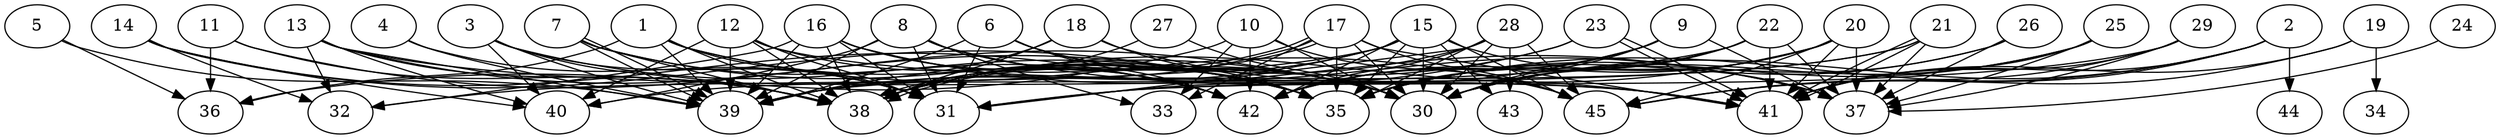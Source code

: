 // DAG automatically generated by daggen at Thu Oct  3 14:07:25 2019
// ./daggen --dot -n 45 --ccr 0.5 --fat 0.9 --regular 0.9 --density 0.6 --mindata 5242880 --maxdata 52428800 
digraph G {
  1 [size="20701184", alpha="0.04", expect_size="10350592"] 
  1 -> 31 [size ="10350592"]
  1 -> 35 [size ="10350592"]
  1 -> 36 [size ="10350592"]
  1 -> 38 [size ="10350592"]
  1 -> 39 [size ="10350592"]
  1 -> 45 [size ="10350592"]
  2 [size="62521344", alpha="0.17", expect_size="31260672"] 
  2 -> 30 [size ="31260672"]
  2 -> 35 [size ="31260672"]
  2 -> 41 [size ="31260672"]
  2 -> 44 [size ="31260672"]
  2 -> 45 [size ="31260672"]
  3 [size="75814912", alpha="0.08", expect_size="37907456"] 
  3 -> 31 [size ="37907456"]
  3 -> 35 [size ="37907456"]
  3 -> 38 [size ="37907456"]
  3 -> 39 [size ="37907456"]
  3 -> 40 [size ="37907456"]
  4 [size="53784576", alpha="0.08", expect_size="26892288"] 
  4 -> 31 [size ="26892288"]
  4 -> 39 [size ="26892288"]
  5 [size="96460800", alpha="0.09", expect_size="48230400"] 
  5 -> 36 [size ="48230400"]
  5 -> 39 [size ="48230400"]
  6 [size="80949248", alpha="0.18", expect_size="40474624"] 
  6 -> 30 [size ="40474624"]
  6 -> 31 [size ="40474624"]
  6 -> 35 [size ="40474624"]
  6 -> 39 [size ="40474624"]
  6 -> 42 [size ="40474624"]
  7 [size="68687872", alpha="0.20", expect_size="34343936"] 
  7 -> 30 [size ="34343936"]
  7 -> 38 [size ="34343936"]
  7 -> 39 [size ="34343936"]
  7 -> 39 [size ="34343936"]
  7 -> 42 [size ="34343936"]
  8 [size="98942976", alpha="0.06", expect_size="49471488"] 
  8 -> 30 [size ="49471488"]
  8 -> 31 [size ="49471488"]
  8 -> 33 [size ="49471488"]
  8 -> 35 [size ="49471488"]
  8 -> 37 [size ="49471488"]
  8 -> 39 [size ="49471488"]
  8 -> 40 [size ="49471488"]
  9 [size="97761280", alpha="0.19", expect_size="48880640"] 
  9 -> 30 [size ="48880640"]
  9 -> 31 [size ="48880640"]
  9 -> 35 [size ="48880640"]
  9 -> 37 [size ="48880640"]
  9 -> 42 [size ="48880640"]
  10 [size="47781888", alpha="0.06", expect_size="23890944"] 
  10 -> 30 [size ="23890944"]
  10 -> 33 [size ="23890944"]
  10 -> 36 [size ="23890944"]
  10 -> 42 [size ="23890944"]
  10 -> 45 [size ="23890944"]
  11 [size="75841536", alpha="0.06", expect_size="37920768"] 
  11 -> 30 [size ="37920768"]
  11 -> 36 [size ="37920768"]
  11 -> 38 [size ="37920768"]
  12 [size="93566976", alpha="0.02", expect_size="46783488"] 
  12 -> 31 [size ="46783488"]
  12 -> 38 [size ="46783488"]
  12 -> 39 [size ="46783488"]
  12 -> 40 [size ="46783488"]
  12 -> 41 [size ="46783488"]
  12 -> 42 [size ="46783488"]
  13 [size="81725440", alpha="0.16", expect_size="40862720"] 
  13 -> 32 [size ="40862720"]
  13 -> 35 [size ="40862720"]
  13 -> 38 [size ="40862720"]
  13 -> 39 [size ="40862720"]
  13 -> 40 [size ="40862720"]
  13 -> 41 [size ="40862720"]
  14 [size="23939072", alpha="0.13", expect_size="11969536"] 
  14 -> 32 [size ="11969536"]
  14 -> 35 [size ="11969536"]
  14 -> 40 [size ="11969536"]
  14 -> 42 [size ="11969536"]
  15 [size="60606464", alpha="0.04", expect_size="30303232"] 
  15 -> 30 [size ="30303232"]
  15 -> 32 [size ="30303232"]
  15 -> 35 [size ="30303232"]
  15 -> 37 [size ="30303232"]
  15 -> 38 [size ="30303232"]
  15 -> 39 [size ="30303232"]
  15 -> 42 [size ="30303232"]
  15 -> 43 [size ="30303232"]
  15 -> 45 [size ="30303232"]
  16 [size="104140800", alpha="0.03", expect_size="52070400"] 
  16 -> 30 [size ="52070400"]
  16 -> 31 [size ="52070400"]
  16 -> 32 [size ="52070400"]
  16 -> 37 [size ="52070400"]
  16 -> 38 [size ="52070400"]
  16 -> 39 [size ="52070400"]
  16 -> 42 [size ="52070400"]
  17 [size="92706816", alpha="0.17", expect_size="46353408"] 
  17 -> 30 [size ="46353408"]
  17 -> 33 [size ="46353408"]
  17 -> 35 [size ="46353408"]
  17 -> 38 [size ="46353408"]
  17 -> 38 [size ="46353408"]
  17 -> 39 [size ="46353408"]
  17 -> 41 [size ="46353408"]
  17 -> 45 [size ="46353408"]
  18 [size="92184576", alpha="0.13", expect_size="46092288"] 
  18 -> 35 [size ="46092288"]
  18 -> 38 [size ="46092288"]
  18 -> 39 [size ="46092288"]
  18 -> 41 [size ="46092288"]
  19 [size="26429440", alpha="0.07", expect_size="13214720"] 
  19 -> 34 [size ="13214720"]
  19 -> 41 [size ="13214720"]
  19 -> 45 [size ="13214720"]
  20 [size="23080960", alpha="0.04", expect_size="11540480"] 
  20 -> 30 [size ="11540480"]
  20 -> 35 [size ="11540480"]
  20 -> 37 [size ="11540480"]
  20 -> 38 [size ="11540480"]
  20 -> 41 [size ="11540480"]
  20 -> 42 [size ="11540480"]
  20 -> 45 [size ="11540480"]
  21 [size="51783680", alpha="0.03", expect_size="25891840"] 
  21 -> 31 [size ="25891840"]
  21 -> 37 [size ="25891840"]
  21 -> 39 [size ="25891840"]
  21 -> 41 [size ="25891840"]
  21 -> 41 [size ="25891840"]
  22 [size="79554560", alpha="0.14", expect_size="39777280"] 
  22 -> 30 [size ="39777280"]
  22 -> 37 [size ="39777280"]
  22 -> 40 [size ="39777280"]
  22 -> 41 [size ="39777280"]
  22 -> 42 [size ="39777280"]
  23 [size="88449024", alpha="0.18", expect_size="44224512"] 
  23 -> 38 [size ="44224512"]
  23 -> 39 [size ="44224512"]
  23 -> 41 [size ="44224512"]
  23 -> 41 [size ="44224512"]
  24 [size="68931584", alpha="0.11", expect_size="34465792"] 
  24 -> 37 [size ="34465792"]
  25 [size="33554432", alpha="0.03", expect_size="16777216"] 
  25 -> 30 [size ="16777216"]
  25 -> 35 [size ="16777216"]
  25 -> 37 [size ="16777216"]
  25 -> 41 [size ="16777216"]
  26 [size="53061632", alpha="0.09", expect_size="26530816"] 
  26 -> 30 [size ="26530816"]
  26 -> 35 [size ="26530816"]
  26 -> 37 [size ="26530816"]
  27 [size="68333568", alpha="0.08", expect_size="34166784"] 
  27 -> 30 [size ="34166784"]
  27 -> 38 [size ="34166784"]
  28 [size="56027136", alpha="0.06", expect_size="28013568"] 
  28 -> 30 [size ="28013568"]
  28 -> 31 [size ="28013568"]
  28 -> 35 [size ="28013568"]
  28 -> 38 [size ="28013568"]
  28 -> 42 [size ="28013568"]
  28 -> 43 [size ="28013568"]
  28 -> 45 [size ="28013568"]
  29 [size="24211456", alpha="0.02", expect_size="12105728"] 
  29 -> 31 [size ="12105728"]
  29 -> 37 [size ="12105728"]
  29 -> 41 [size ="12105728"]
  29 -> 45 [size ="12105728"]
  30 [size="56252416", alpha="0.06", expect_size="28126208"] 
  31 [size="74977280", alpha="0.04", expect_size="37488640"] 
  32 [size="90599424", alpha="0.19", expect_size="45299712"] 
  33 [size="60784640", alpha="0.10", expect_size="30392320"] 
  34 [size="50864128", alpha="0.04", expect_size="25432064"] 
  35 [size="104138752", alpha="0.08", expect_size="52069376"] 
  36 [size="23468032", alpha="0.11", expect_size="11734016"] 
  37 [size="68063232", alpha="0.13", expect_size="34031616"] 
  38 [size="13008896", alpha="0.11", expect_size="6504448"] 
  39 [size="41136128", alpha="0.13", expect_size="20568064"] 
  40 [size="50976768", alpha="0.18", expect_size="25488384"] 
  41 [size="79831040", alpha="0.12", expect_size="39915520"] 
  42 [size="98680832", alpha="0.20", expect_size="49340416"] 
  43 [size="96237568", alpha="0.04", expect_size="48118784"] 
  44 [size="49369088", alpha="0.01", expect_size="24684544"] 
  45 [size="65904640", alpha="0.03", expect_size="32952320"] 
}
